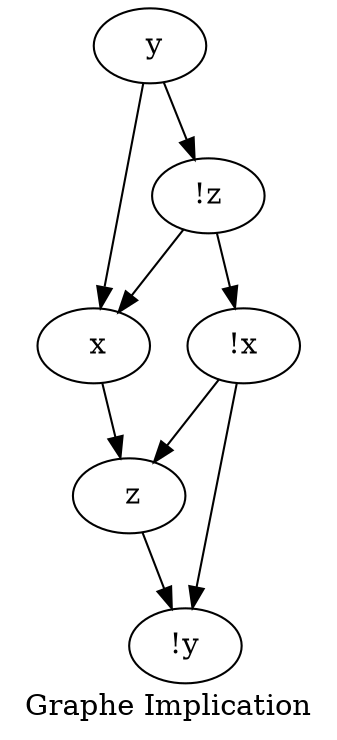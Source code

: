 digraph {
label="Graphe Implication";

" y"  -> " x";
"!z"  -> " x";
" x"  -> " z";
"!x"  -> " z";
"!z"  -> "!x";
" z"  -> "!y";
"!x"  -> "!y";
" y"  -> "!z";
}